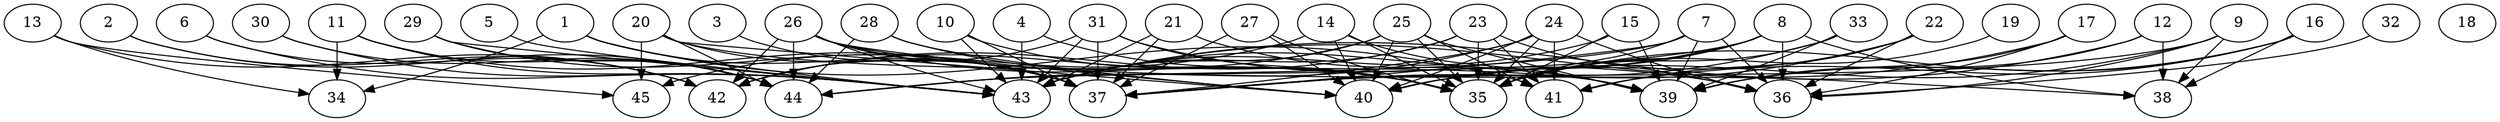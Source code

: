 // DAG automatically generated by daggen at Thu Oct  3 14:07:24 2019
// ./daggen --dot -n 45 --ccr 0.4 --fat 0.9 --regular 0.5 --density 0.5 --mindata 5242880 --maxdata 52428800 
digraph G {
  1 [size="85301760", alpha="0.04", expect_size="34120704"] 
  1 -> 34 [size ="34120704"]
  1 -> 37 [size ="34120704"]
  1 -> 41 [size ="34120704"]
  1 -> 43 [size ="34120704"]
  2 [size="106984960", alpha="0.18", expect_size="42793984"] 
  2 -> 42 [size ="42793984"]
  2 -> 44 [size ="42793984"]
  3 [size="35694080", alpha="0.08", expect_size="14277632"] 
  3 -> 37 [size ="14277632"]
  4 [size="107261440", alpha="0.06", expect_size="42904576"] 
  4 -> 35 [size ="42904576"]
  4 -> 43 [size ="42904576"]
  5 [size="40148480", alpha="0.00", expect_size="16059392"] 
  5 -> 43 [size ="16059392"]
  6 [size="32965120", alpha="0.05", expect_size="13186048"] 
  6 -> 42 [size ="13186048"]
  6 -> 43 [size ="13186048"]
  7 [size="107082240", alpha="0.13", expect_size="42832896"] 
  7 -> 35 [size ="42832896"]
  7 -> 36 [size ="42832896"]
  7 -> 37 [size ="42832896"]
  7 -> 39 [size ="42832896"]
  7 -> 44 [size ="42832896"]
  8 [size="38397440", alpha="0.20", expect_size="15358976"] 
  8 -> 35 [size ="15358976"]
  8 -> 36 [size ="15358976"]
  8 -> 38 [size ="15358976"]
  8 -> 40 [size ="15358976"]
  8 -> 43 [size ="15358976"]
  8 -> 44 [size ="15358976"]
  9 [size="102681600", alpha="0.06", expect_size="41072640"] 
  9 -> 36 [size ="41072640"]
  9 -> 37 [size ="41072640"]
  9 -> 38 [size ="41072640"]
  9 -> 40 [size ="41072640"]
  10 [size="75343360", alpha="0.18", expect_size="30137344"] 
  10 -> 35 [size ="30137344"]
  10 -> 37 [size ="30137344"]
  10 -> 43 [size ="30137344"]
  11 [size="123770880", alpha="0.10", expect_size="49508352"] 
  11 -> 34 [size ="49508352"]
  11 -> 37 [size ="49508352"]
  11 -> 43 [size ="49508352"]
  11 -> 44 [size ="49508352"]
  12 [size="31232000", alpha="0.15", expect_size="12492800"] 
  12 -> 38 [size ="12492800"]
  12 -> 39 [size ="12492800"]
  12 -> 43 [size ="12492800"]
  13 [size="20828160", alpha="0.04", expect_size="8331264"] 
  13 -> 34 [size ="8331264"]
  13 -> 42 [size ="8331264"]
  13 -> 45 [size ="8331264"]
  14 [size="67834880", alpha="0.01", expect_size="27133952"] 
  14 -> 35 [size ="27133952"]
  14 -> 39 [size ="27133952"]
  14 -> 40 [size ="27133952"]
  14 -> 45 [size ="27133952"]
  15 [size="103352320", alpha="0.13", expect_size="41340928"] 
  15 -> 35 [size ="41340928"]
  15 -> 39 [size ="41340928"]
  15 -> 43 [size ="41340928"]
  16 [size="104993280", alpha="0.17", expect_size="41997312"] 
  16 -> 35 [size ="41997312"]
  16 -> 38 [size ="41997312"]
  16 -> 39 [size ="41997312"]
  16 -> 41 [size ="41997312"]
  17 [size="15482880", alpha="0.16", expect_size="6193152"] 
  17 -> 36 [size ="6193152"]
  17 -> 39 [size ="6193152"]
  17 -> 43 [size ="6193152"]
  18 [size="91077120", alpha="0.08", expect_size="36430848"] 
  19 [size="90552320", alpha="0.16", expect_size="36220928"] 
  19 -> 35 [size ="36220928"]
  20 [size="124866560", alpha="0.12", expect_size="49946624"] 
  20 -> 37 [size ="49946624"]
  20 -> 39 [size ="49946624"]
  20 -> 40 [size ="49946624"]
  20 -> 44 [size ="49946624"]
  20 -> 45 [size ="49946624"]
  21 [size="112355840", alpha="0.01", expect_size="44942336"] 
  21 -> 37 [size ="44942336"]
  21 -> 39 [size ="44942336"]
  21 -> 43 [size ="44942336"]
  22 [size="51596800", alpha="0.05", expect_size="20638720"] 
  22 -> 36 [size ="20638720"]
  22 -> 37 [size ="20638720"]
  22 -> 40 [size ="20638720"]
  22 -> 41 [size ="20638720"]
  23 [size="23603200", alpha="0.13", expect_size="9441280"] 
  23 -> 35 [size ="9441280"]
  23 -> 36 [size ="9441280"]
  23 -> 41 [size ="9441280"]
  23 -> 42 [size ="9441280"]
  23 -> 43 [size ="9441280"]
  24 [size="48066560", alpha="0.17", expect_size="19226624"] 
  24 -> 35 [size ="19226624"]
  24 -> 36 [size ="19226624"]
  24 -> 37 [size ="19226624"]
  24 -> 40 [size ="19226624"]
  24 -> 41 [size ="19226624"]
  24 -> 44 [size ="19226624"]
  25 [size="53053440", alpha="0.06", expect_size="21221376"] 
  25 -> 35 [size ="21221376"]
  25 -> 39 [size ="21221376"]
  25 -> 40 [size ="21221376"]
  25 -> 41 [size ="21221376"]
  25 -> 42 [size ="21221376"]
  25 -> 43 [size ="21221376"]
  26 [size="128680960", alpha="0.18", expect_size="51472384"] 
  26 -> 35 [size ="51472384"]
  26 -> 37 [size ="51472384"]
  26 -> 38 [size ="51472384"]
  26 -> 40 [size ="51472384"]
  26 -> 42 [size ="51472384"]
  26 -> 43 [size ="51472384"]
  26 -> 44 [size ="51472384"]
  27 [size="112468480", alpha="0.06", expect_size="44987392"] 
  27 -> 35 [size ="44987392"]
  27 -> 37 [size ="44987392"]
  27 -> 40 [size ="44987392"]
  28 [size="86410240", alpha="0.19", expect_size="34564096"] 
  28 -> 35 [size ="34564096"]
  28 -> 40 [size ="34564096"]
  28 -> 44 [size ="34564096"]
  29 [size="15283200", alpha="0.06", expect_size="6113280"] 
  29 -> 37 [size ="6113280"]
  29 -> 43 [size ="6113280"]
  29 -> 44 [size ="6113280"]
  30 [size="108753920", alpha="0.04", expect_size="43501568"] 
  30 -> 43 [size ="43501568"]
  30 -> 44 [size ="43501568"]
  31 [size="62036480", alpha="0.01", expect_size="24814592"] 
  31 -> 35 [size ="24814592"]
  31 -> 36 [size ="24814592"]
  31 -> 37 [size ="24814592"]
  31 -> 42 [size ="24814592"]
  31 -> 43 [size ="24814592"]
  32 [size="65290240", alpha="0.01", expect_size="26116096"] 
  32 -> 36 [size ="26116096"]
  33 [size="94428160", alpha="0.02", expect_size="37771264"] 
  33 -> 35 [size ="37771264"]
  33 -> 37 [size ="37771264"]
  33 -> 39 [size ="37771264"]
  34 [size="54069760", alpha="0.13", expect_size="21627904"] 
  35 [size="38376960", alpha="0.19", expect_size="15350784"] 
  36 [size="74391040", alpha="0.00", expect_size="29756416"] 
  37 [size="64002560", alpha="0.02", expect_size="25601024"] 
  38 [size="101194240", alpha="0.17", expect_size="40477696"] 
  39 [size="93291520", alpha="0.05", expect_size="37316608"] 
  40 [size="129866240", alpha="0.12", expect_size="51946496"] 
  41 [size="37227520", alpha="0.16", expect_size="14891008"] 
  42 [size="44003840", alpha="0.06", expect_size="17601536"] 
  43 [size="50357760", alpha="0.19", expect_size="20143104"] 
  44 [size="64010240", alpha="0.17", expect_size="25604096"] 
  45 [size="21726720", alpha="0.02", expect_size="8690688"] 
}
